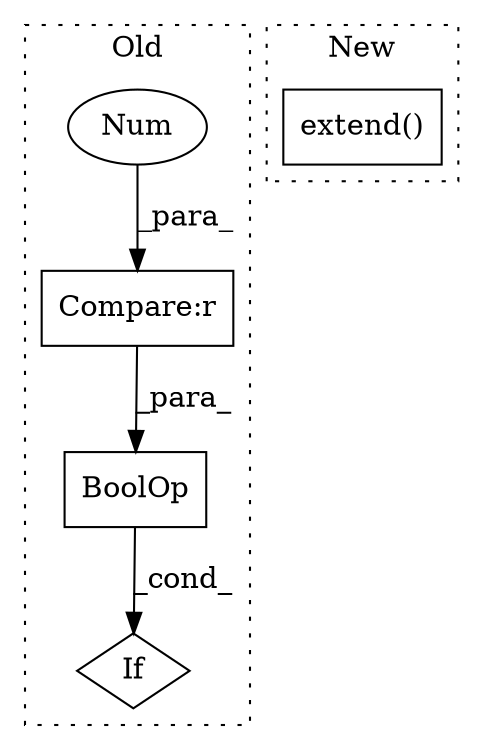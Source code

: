 digraph G {
subgraph cluster0 {
1 [label="BoolOp" a="72" s="3920" l="38" shape="box"];
3 [label="If" a="96" s="3920" l="38" shape="diamond"];
4 [label="Compare:r" a="40" s="3940" l="17" shape="box"];
5 [label="Num" a="76" s="3954" l="3" shape="ellipse"];
label = "Old";
style="dotted";
}
subgraph cluster1 {
2 [label="extend()" a="75" s="4676,4771" l="17,1" shape="box"];
label = "New";
style="dotted";
}
1 -> 3 [label="_cond_"];
4 -> 1 [label="_para_"];
5 -> 4 [label="_para_"];
}
